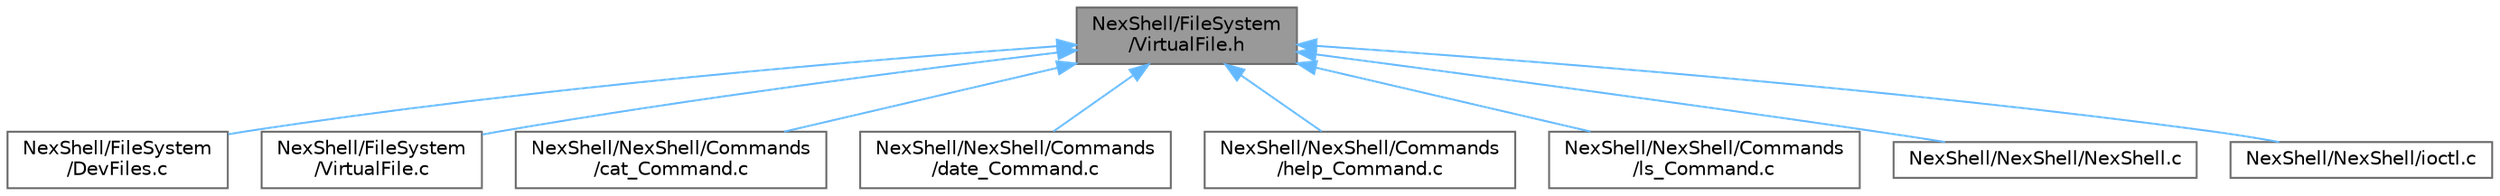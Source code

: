 digraph "NexShell/FileSystem/VirtualFile.h"
{
 // LATEX_PDF_SIZE
  bgcolor="transparent";
  edge [fontname=Helvetica,fontsize=10,labelfontname=Helvetica,labelfontsize=10];
  node [fontname=Helvetica,fontsize=10,shape=box,height=0.2,width=0.4];
  Node1 [id="Node000001",label="NexShell/FileSystem\l/VirtualFile.h",height=0.2,width=0.4,color="gray40", fillcolor="grey60", style="filled", fontcolor="black",tooltip=" "];
  Node1 -> Node2 [id="edge1_Node000001_Node000002",dir="back",color="steelblue1",style="solid",tooltip=" "];
  Node2 [id="Node000002",label="NexShell/FileSystem\l/DevFiles.c",height=0.2,width=0.4,color="grey40", fillcolor="white", style="filled",URL="$_dev_files_8c_source.html",tooltip=" "];
  Node1 -> Node3 [id="edge2_Node000001_Node000003",dir="back",color="steelblue1",style="solid",tooltip=" "];
  Node3 [id="Node000003",label="NexShell/FileSystem\l/VirtualFile.c",height=0.2,width=0.4,color="grey40", fillcolor="white", style="filled",URL="$_virtual_file_8c_source.html",tooltip=" "];
  Node1 -> Node4 [id="edge3_Node000001_Node000004",dir="back",color="steelblue1",style="solid",tooltip=" "];
  Node4 [id="Node000004",label="NexShell/NexShell/Commands\l/cat_Command.c",height=0.2,width=0.4,color="grey40", fillcolor="white", style="filled",URL="$cat___command_8c_source.html",tooltip=" "];
  Node1 -> Node5 [id="edge4_Node000001_Node000005",dir="back",color="steelblue1",style="solid",tooltip=" "];
  Node5 [id="Node000005",label="NexShell/NexShell/Commands\l/date_Command.c",height=0.2,width=0.4,color="grey40", fillcolor="white", style="filled",URL="$date___command_8c_source.html",tooltip=" "];
  Node1 -> Node6 [id="edge5_Node000001_Node000006",dir="back",color="steelblue1",style="solid",tooltip=" "];
  Node6 [id="Node000006",label="NexShell/NexShell/Commands\l/help_Command.c",height=0.2,width=0.4,color="grey40", fillcolor="white", style="filled",URL="$help___command_8c_source.html",tooltip=" "];
  Node1 -> Node7 [id="edge6_Node000001_Node000007",dir="back",color="steelblue1",style="solid",tooltip=" "];
  Node7 [id="Node000007",label="NexShell/NexShell/Commands\l/ls_Command.c",height=0.2,width=0.4,color="grey40", fillcolor="white", style="filled",URL="$ls___command_8c_source.html",tooltip=" "];
  Node1 -> Node8 [id="edge7_Node000001_Node000008",dir="back",color="steelblue1",style="solid",tooltip=" "];
  Node8 [id="Node000008",label="NexShell/NexShell/NexShell.c",height=0.2,width=0.4,color="grey40", fillcolor="white", style="filled",URL="$_nex_shell_8c.html",tooltip=" "];
  Node1 -> Node9 [id="edge8_Node000001_Node000009",dir="back",color="steelblue1",style="solid",tooltip=" "];
  Node9 [id="Node000009",label="NexShell/NexShell/ioctl.c",height=0.2,width=0.4,color="grey40", fillcolor="white", style="filled",URL="$ioctl_8c_source.html",tooltip=" "];
}
